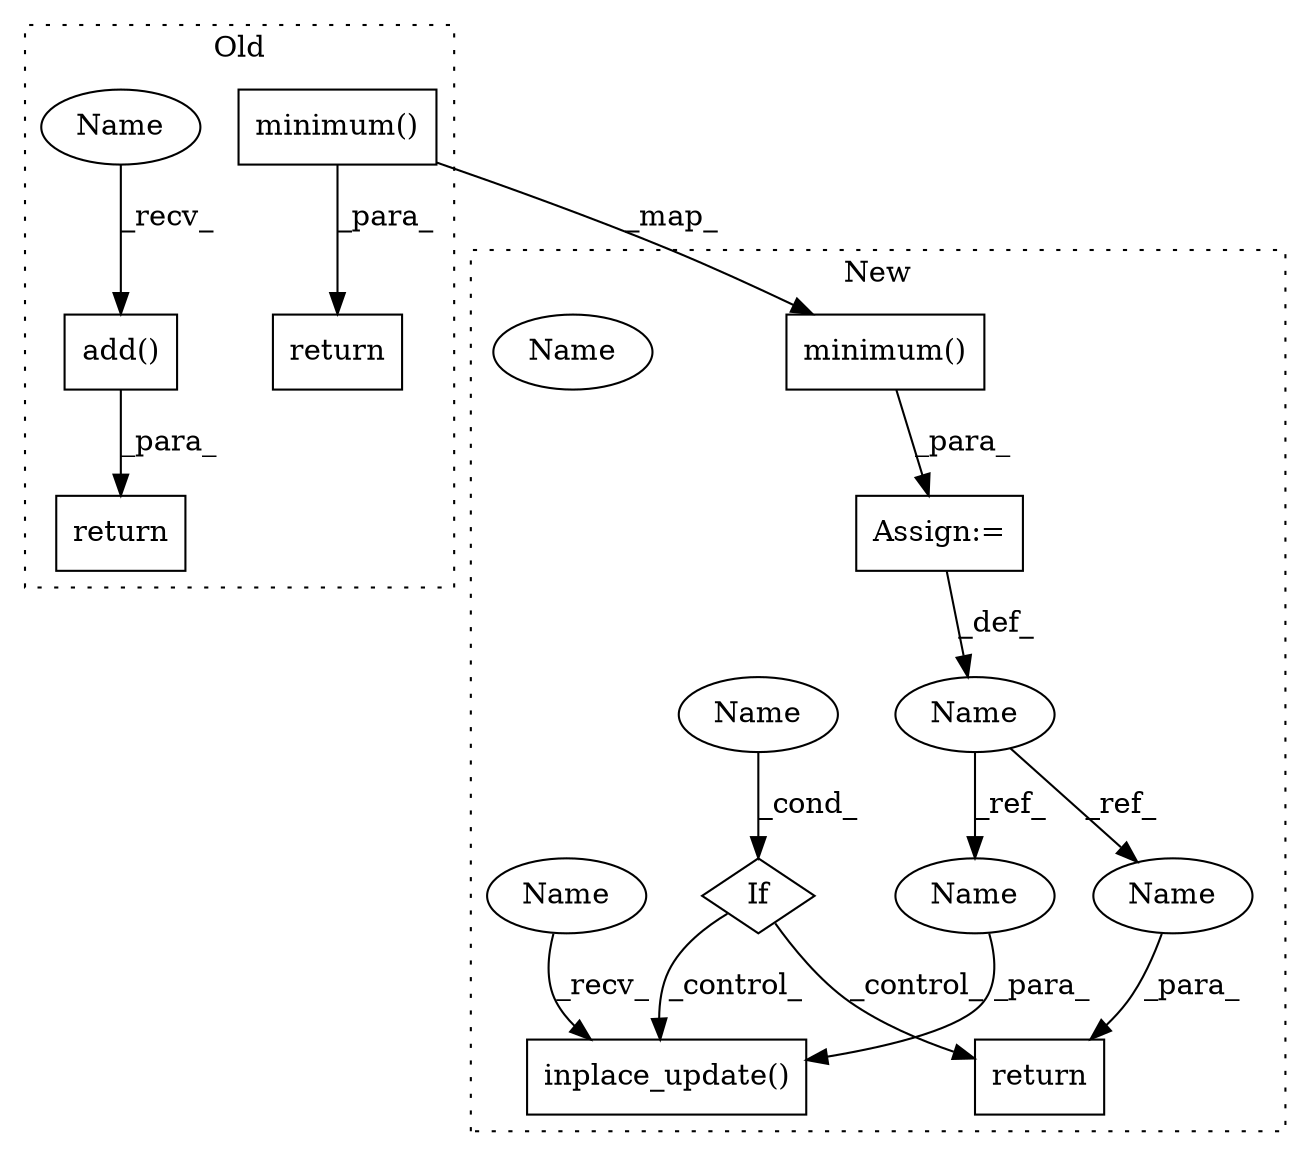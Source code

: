 digraph G {
subgraph cluster0 {
1 [label="add()" a="75" s="2688,2764" l="21,34" shape="box"];
4 [label="return" a="93" s="2681" l="7" shape="box"];
6 [label="minimum()" a="75" s="2858,2877" l="12,1" shape="box"];
11 [label="return" a="93" s="2803" l="7" shape="box"];
15 [label="Name" a="87" s="2688" l="3" shape="ellipse"];
label = "Old";
style="dotted";
}
subgraph cluster1 {
2 [label="return" a="93" s="2809" l="7" shape="box"];
3 [label="Assign:=" a="68" s="2664" l="3" shape="box"];
5 [label="If" a="96" s="2747" l="3" shape="diamond"];
7 [label="minimum()" a="75" s="2715,2734" l="12,1" shape="box"];
8 [label="inplace_update()" a="75" s="2774,2803" l="19,1" shape="box"];
9 [label="Name" a="87" s="2750" l="7" shape="ellipse"];
10 [label="Name" a="87" s="2661" l="3" shape="ellipse"];
12 [label="Name" a="87" s="2774" l="3" shape="ellipse"];
13 [label="Name" a="87" s="2816" l="3" shape="ellipse"];
14 [label="Name" a="87" s="2800" l="3" shape="ellipse"];
16 [label="Name" a="87" s="2750" l="7" shape="ellipse"];
label = "New";
style="dotted";
}
1 -> 4 [label="_para_"];
3 -> 10 [label="_def_"];
5 -> 2 [label="_control_"];
5 -> 8 [label="_control_"];
6 -> 11 [label="_para_"];
6 -> 7 [label="_map_"];
7 -> 3 [label="_para_"];
10 -> 13 [label="_ref_"];
10 -> 14 [label="_ref_"];
12 -> 8 [label="_recv_"];
13 -> 2 [label="_para_"];
14 -> 8 [label="_para_"];
15 -> 1 [label="_recv_"];
16 -> 5 [label="_cond_"];
}